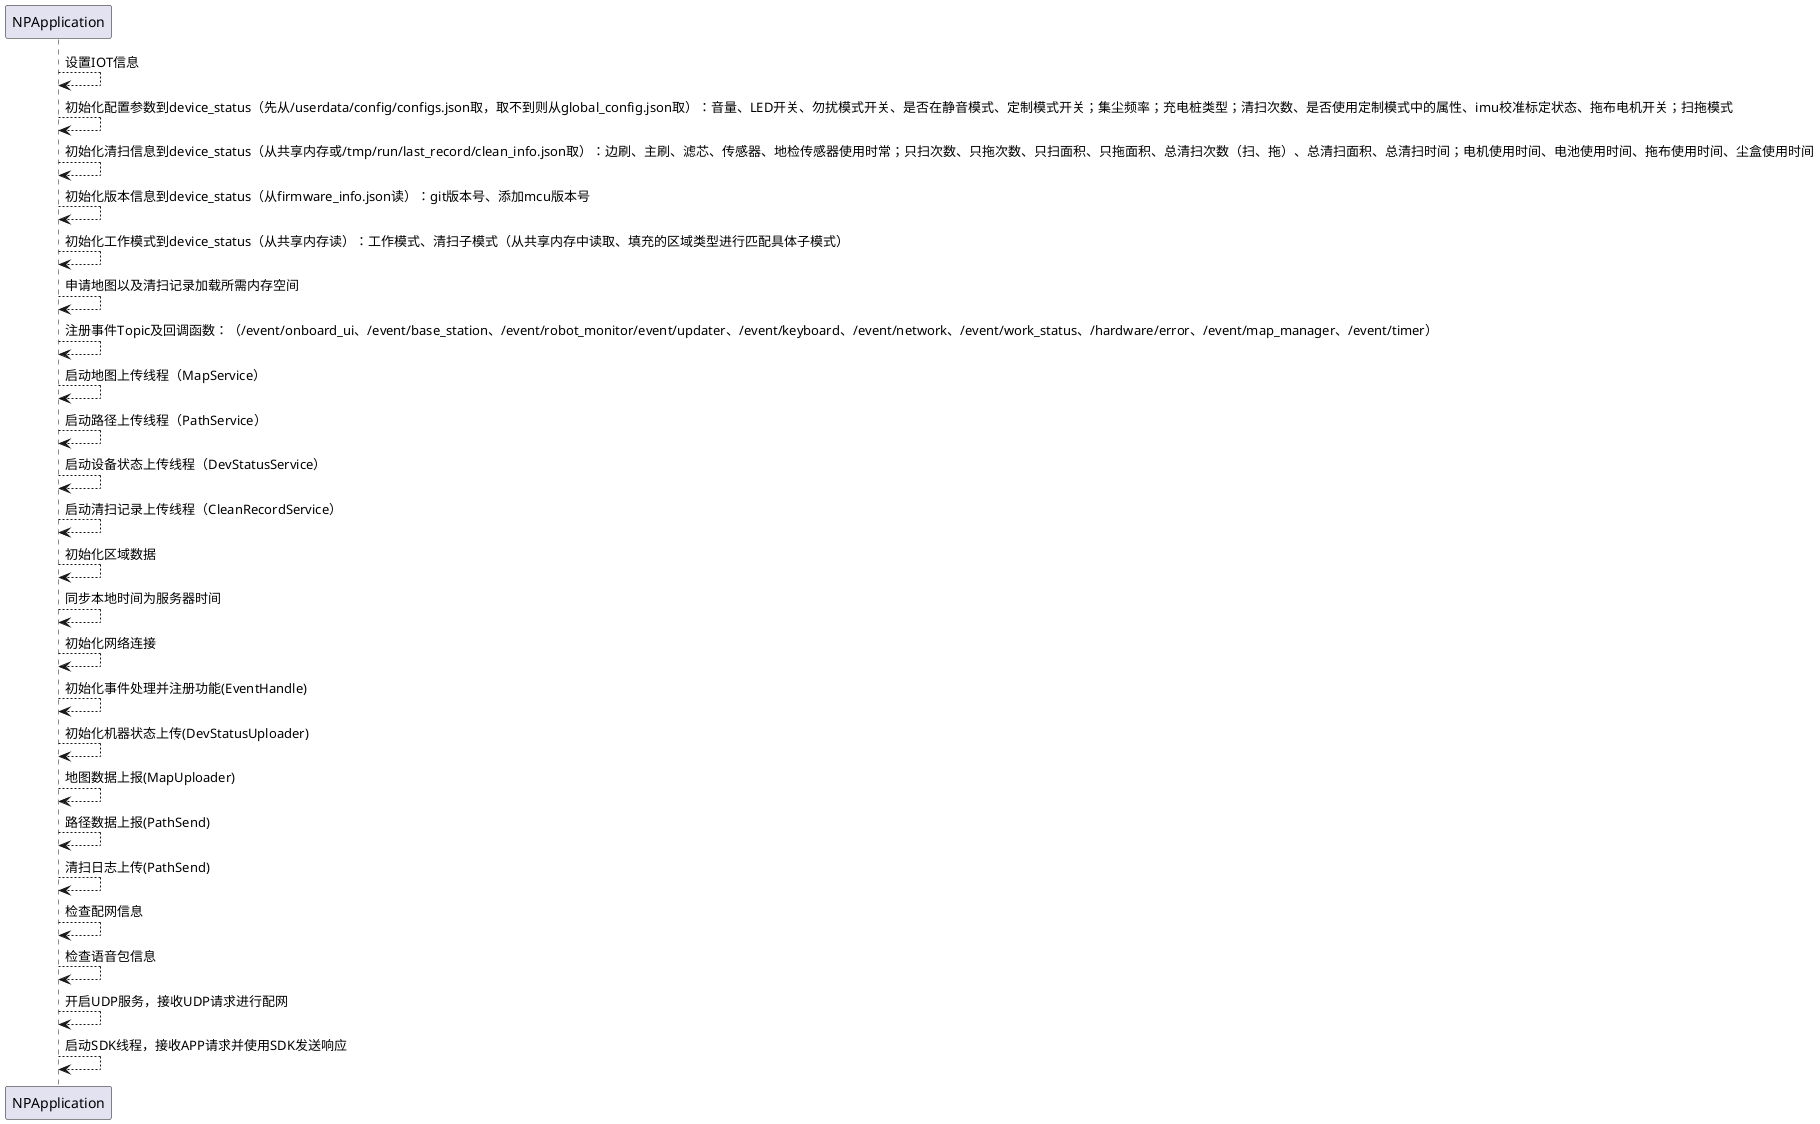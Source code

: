 @startuml
'参与者
participant NPApplication

'业务流程
NPApplication --> NPApplication: 设置IOT信息
NPApplication --> NPApplication: 初始化配置参数到device_status（先从/userdata/config/configs.json取，取不到则从global_config.json取）：\
音量、LED开关、勿扰模式开关、是否在静音模式、定制模式开关；集尘频率；充电桩类型；清扫次数、是否使用定制模式中的属性、imu校准标定状态、拖布电机开关；扫拖模式
NPApplication --> NPApplication: 初始化清扫信息到device_status（从共享内存或/tmp/run/last_record/clean_info.json取）：\
边刷、主刷、滤芯、传感器、地检传感器使用时常；只扫次数、只拖次数、只扫面积、只拖面积、总清扫次数（扫、拖）、总清扫面积、总清扫时间；\
电机使用时间、电池使用时间、拖布使用时间、尘盒使用时间
NPApplication --> NPApplication: 初始化版本信息到device_status（从firmware_info.json读）：git版本号、添加mcu版本号
NPApplication --> NPApplication: 初始化工作模式到device_status（从共享内存读）：工作模式、清扫子模式（从共享内存中读取、填充的区域类型进行匹配具体子模式）
NPApplication --> NPApplication: 申请地图以及清扫记录加载所需内存空间
NPApplication --> NPApplication: 注册事件Topic及回调函数：（/event/onboard_ui、/event/base_station、/event/robot_monitor\
/event/updater、/event/keyboard、/event/network、/event/work_status、/hardware/error、/event/map_manager、/event/timer）

NPApplication --> NPApplication: 启动地图上传线程（MapService）
NPApplication --> NPApplication: 启动路径上传线程（PathService）
NPApplication --> NPApplication: 启动设备状态上传线程（DevStatusService）
NPApplication --> NPApplication: 启动清扫记录上传线程（CleanRecordService）
NPApplication --> NPApplication: 初始化区域数据
NPApplication --> NPApplication: 同步本地时间为服务器时间
NPApplication --> NPApplication: 初始化网络连接

NPApplication --> NPApplication: 初始化事件处理并注册功能(EventHandle)
NPApplication --> NPApplication: 初始化机器状态上传(DevStatusUploader)
NPApplication --> NPApplication: 地图数据上报(MapUploader)
NPApplication --> NPApplication: 路径数据上报(PathSend)
NPApplication --> NPApplication: 清扫日志上传(PathSend)

NPApplication --> NPApplication: 检查配网信息
NPApplication --> NPApplication: 检查语音包信息
NPApplication --> NPApplication: 开启UDP服务，接收UDP请求进行配网
NPApplication --> NPApplication: 启动SDK线程，接收APP请求并使用SDK发送响应


'数据流向
'1.1 地图数据入口
'1.2 地图数据出口（bool MapUploader::SendMapData(Json::Value &origMapJson, uint8_t *map_data, const Json::Value &clean_and_forbid_area) ）
'地图数据=地图数据(lz4压缩后base64编码)+清扫及禁区数据+路径数据+充电桩位置信息


'''

'''


@enduml